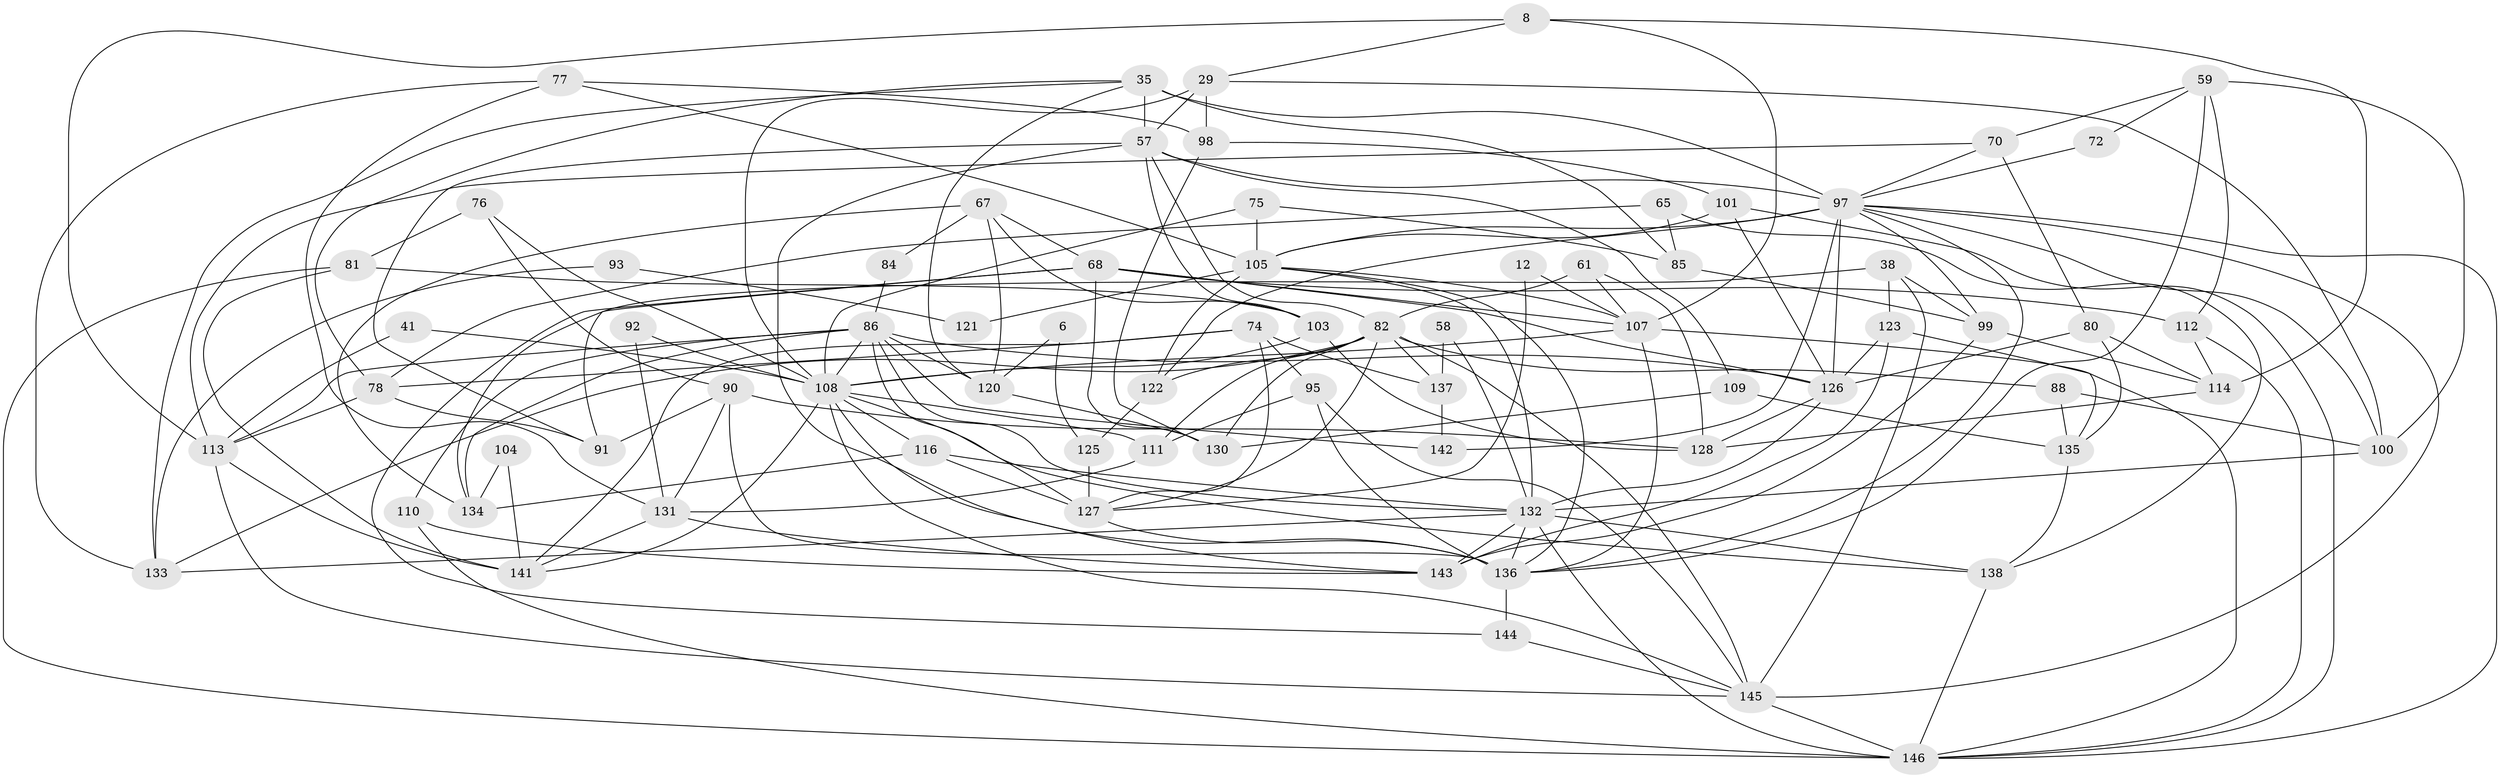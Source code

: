 // original degree distribution, {3: 0.2808219178082192, 4: 0.2671232876712329, 2: 0.11643835616438356, 6: 0.0958904109589041, 5: 0.19863013698630136, 7: 0.0410958904109589}
// Generated by graph-tools (version 1.1) at 2025/52/03/09/25 04:52:05]
// undirected, 73 vertices, 183 edges
graph export_dot {
graph [start="1"]
  node [color=gray90,style=filled];
  6;
  8;
  12;
  29 [super="+2"];
  35 [super="+14"];
  38;
  41;
  57 [super="+5+47"];
  58;
  59;
  61 [super="+44"];
  65;
  67;
  68 [super="+32+55"];
  70;
  72;
  74 [super="+64"];
  75;
  76;
  77;
  78;
  80;
  81;
  82 [super="+22+66"];
  84 [super="+3"];
  85;
  86 [super="+63"];
  88;
  90 [super="+30"];
  91;
  92;
  93;
  95 [super="+51"];
  97 [super="+20+36+52"];
  98;
  99 [super="+56"];
  100 [super="+17"];
  101;
  103;
  104;
  105 [super="+40+71"];
  107 [super="+53"];
  108 [super="+106+33+83"];
  109;
  110;
  111 [super="+73"];
  112;
  113 [super="+79"];
  114 [super="+50"];
  116 [super="+13+28"];
  120 [super="+60"];
  121;
  122 [super="+42+118"];
  123 [super="+34"];
  125;
  126 [super="+62+94+102"];
  127 [super="+117"];
  128 [super="+54"];
  130 [super="+16"];
  131;
  132 [super="+119+124"];
  133;
  134;
  135;
  136 [super="+87+115"];
  137;
  138 [super="+129"];
  141 [super="+140"];
  142;
  143 [super="+37"];
  144;
  145 [super="+69"];
  146 [super="+25+31+139"];
  6 -- 120;
  6 -- 125;
  8 -- 113;
  8 -- 107;
  8 -- 29;
  8 -- 114;
  12 -- 127;
  12 -- 107;
  29 -- 98;
  29 -- 57;
  29 -- 108;
  29 -- 100;
  35 -- 85 [weight=2];
  35 -- 120;
  35 -- 133;
  35 -- 78;
  35 -- 97;
  35 -- 57;
  38 -- 99;
  38 -- 123 [weight=2];
  38 -- 134;
  38 -- 145;
  41 -- 113;
  41 -- 108;
  57 -- 109;
  57 -- 82;
  57 -- 97 [weight=2];
  57 -- 103;
  57 -- 136 [weight=2];
  57 -- 91;
  58 -- 137;
  58 -- 132;
  59 -- 70;
  59 -- 112;
  59 -- 72;
  59 -- 100;
  59 -- 136;
  61 -- 128 [weight=2];
  61 -- 82;
  61 -- 107;
  65 -- 85;
  65 -- 78;
  65 -- 138;
  67 -- 103;
  67 -- 84 [weight=2];
  67 -- 134;
  67 -- 120;
  67 -- 68;
  68 -- 112;
  68 -- 130;
  68 -- 107 [weight=2];
  68 -- 126;
  68 -- 144;
  68 -- 91;
  70 -- 80;
  70 -- 113;
  70 -- 97;
  72 -- 97;
  74 -- 78;
  74 -- 95 [weight=2];
  74 -- 137;
  74 -- 141;
  74 -- 127;
  75 -- 85;
  75 -- 108;
  75 -- 105;
  76 -- 81;
  76 -- 90;
  76 -- 108;
  77 -- 131;
  77 -- 133;
  77 -- 98;
  77 -- 105;
  78 -- 91;
  78 -- 113;
  80 -- 135;
  80 -- 114;
  80 -- 126;
  81 -- 141;
  81 -- 103;
  81 -- 146;
  82 -- 88;
  82 -- 133;
  82 -- 137;
  82 -- 127 [weight=2];
  82 -- 130;
  82 -- 122;
  82 -- 145;
  82 -- 111;
  84 -- 86;
  85 -- 99;
  86 -- 120 [weight=3];
  86 -- 127 [weight=2];
  86 -- 113;
  86 -- 132;
  86 -- 134;
  86 -- 142;
  86 -- 110;
  86 -- 126;
  86 -- 108;
  88 -- 135;
  88 -- 100;
  90 -- 136;
  90 -- 91;
  90 -- 131;
  90 -- 128;
  92 -- 131;
  92 -- 108;
  93 -- 121;
  93 -- 133;
  95 -- 111;
  95 -- 145;
  95 -- 136;
  97 -- 145;
  97 -- 100;
  97 -- 105;
  97 -- 122 [weight=2];
  97 -- 99;
  97 -- 126 [weight=3];
  97 -- 136 [weight=2];
  97 -- 142;
  97 -- 146;
  98 -- 101;
  98 -- 130;
  99 -- 114;
  99 -- 143;
  100 -- 132;
  101 -- 146;
  101 -- 126;
  101 -- 105;
  103 -- 108;
  103 -- 128;
  104 -- 134;
  104 -- 141;
  105 -- 132 [weight=2];
  105 -- 107 [weight=4];
  105 -- 136;
  105 -- 121 [weight=2];
  105 -- 122 [weight=2];
  107 -- 108 [weight=2];
  107 -- 136;
  107 -- 146;
  108 -- 141;
  108 -- 143;
  108 -- 138 [weight=2];
  108 -- 145;
  108 -- 116;
  108 -- 111;
  109 -- 135;
  109 -- 130;
  110 -- 143;
  110 -- 146;
  111 -- 131;
  112 -- 114;
  112 -- 146;
  113 -- 141 [weight=2];
  113 -- 145;
  114 -- 128;
  116 -- 134;
  116 -- 127;
  116 -- 132;
  120 -- 130;
  122 -- 125;
  123 -- 135;
  123 -- 143 [weight=2];
  123 -- 126;
  125 -- 127 [weight=2];
  126 -- 128 [weight=2];
  126 -- 132;
  127 -- 136;
  131 -- 143;
  131 -- 141;
  132 -- 138;
  132 -- 133;
  132 -- 143;
  132 -- 136 [weight=2];
  132 -- 146 [weight=2];
  135 -- 138;
  136 -- 144;
  137 -- 142;
  138 -- 146 [weight=2];
  144 -- 145;
  145 -- 146 [weight=2];
}
